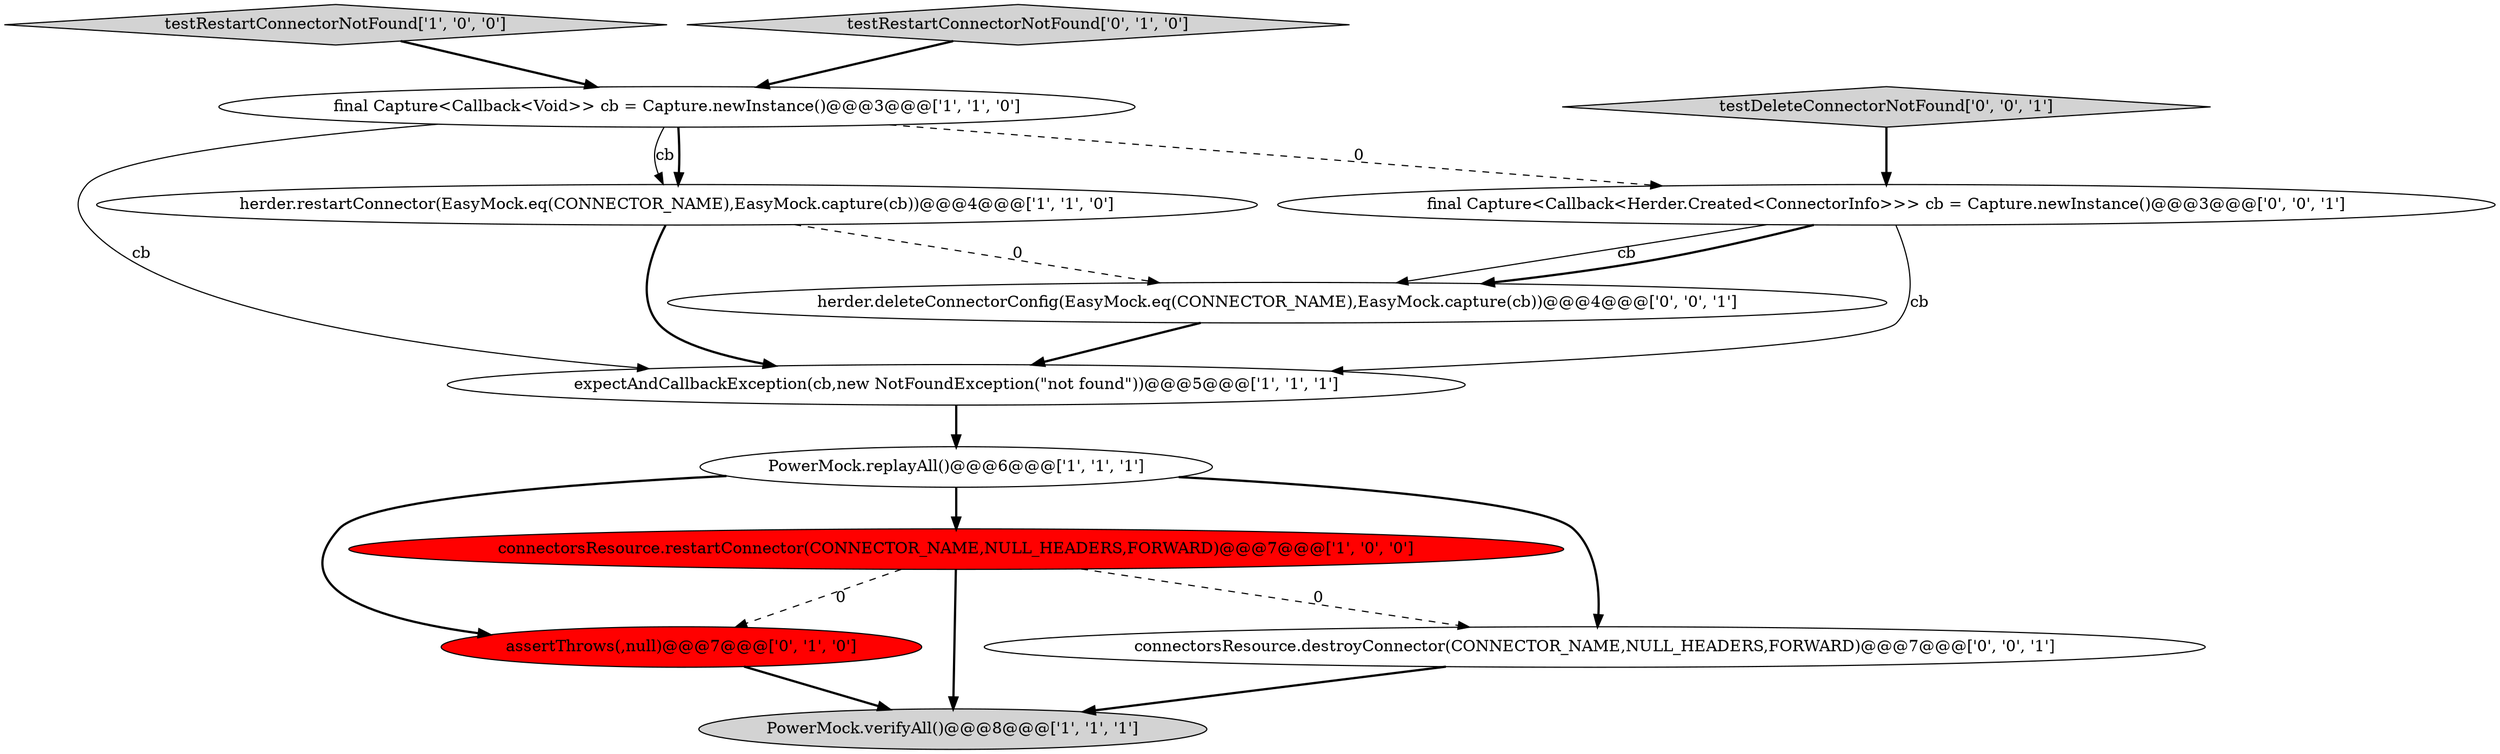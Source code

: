 digraph {
4 [style = filled, label = "testRestartConnectorNotFound['1', '0', '0']", fillcolor = lightgray, shape = diamond image = "AAA0AAABBB1BBB"];
9 [style = filled, label = "herder.deleteConnectorConfig(EasyMock.eq(CONNECTOR_NAME),EasyMock.capture(cb))@@@4@@@['0', '0', '1']", fillcolor = white, shape = ellipse image = "AAA0AAABBB3BBB"];
12 [style = filled, label = "testDeleteConnectorNotFound['0', '0', '1']", fillcolor = lightgray, shape = diamond image = "AAA0AAABBB3BBB"];
5 [style = filled, label = "PowerMock.replayAll()@@@6@@@['1', '1', '1']", fillcolor = white, shape = ellipse image = "AAA0AAABBB1BBB"];
10 [style = filled, label = "final Capture<Callback<Herder.Created<ConnectorInfo>>> cb = Capture.newInstance()@@@3@@@['0', '0', '1']", fillcolor = white, shape = ellipse image = "AAA0AAABBB3BBB"];
3 [style = filled, label = "connectorsResource.restartConnector(CONNECTOR_NAME,NULL_HEADERS,FORWARD)@@@7@@@['1', '0', '0']", fillcolor = red, shape = ellipse image = "AAA1AAABBB1BBB"];
7 [style = filled, label = "assertThrows(,null)@@@7@@@['0', '1', '0']", fillcolor = red, shape = ellipse image = "AAA1AAABBB2BBB"];
6 [style = filled, label = "PowerMock.verifyAll()@@@8@@@['1', '1', '1']", fillcolor = lightgray, shape = ellipse image = "AAA0AAABBB1BBB"];
2 [style = filled, label = "final Capture<Callback<Void>> cb = Capture.newInstance()@@@3@@@['1', '1', '0']", fillcolor = white, shape = ellipse image = "AAA0AAABBB1BBB"];
0 [style = filled, label = "herder.restartConnector(EasyMock.eq(CONNECTOR_NAME),EasyMock.capture(cb))@@@4@@@['1', '1', '0']", fillcolor = white, shape = ellipse image = "AAA0AAABBB1BBB"];
11 [style = filled, label = "connectorsResource.destroyConnector(CONNECTOR_NAME,NULL_HEADERS,FORWARD)@@@7@@@['0', '0', '1']", fillcolor = white, shape = ellipse image = "AAA0AAABBB3BBB"];
8 [style = filled, label = "testRestartConnectorNotFound['0', '1', '0']", fillcolor = lightgray, shape = diamond image = "AAA0AAABBB2BBB"];
1 [style = filled, label = "expectAndCallbackException(cb,new NotFoundException(\"not found\"))@@@5@@@['1', '1', '1']", fillcolor = white, shape = ellipse image = "AAA0AAABBB1BBB"];
1->5 [style = bold, label=""];
5->3 [style = bold, label=""];
10->9 [style = solid, label="cb"];
3->7 [style = dashed, label="0"];
11->6 [style = bold, label=""];
3->6 [style = bold, label=""];
4->2 [style = bold, label=""];
10->1 [style = solid, label="cb"];
2->10 [style = dashed, label="0"];
2->0 [style = bold, label=""];
12->10 [style = bold, label=""];
2->0 [style = solid, label="cb"];
8->2 [style = bold, label=""];
0->1 [style = bold, label=""];
7->6 [style = bold, label=""];
5->7 [style = bold, label=""];
10->9 [style = bold, label=""];
5->11 [style = bold, label=""];
0->9 [style = dashed, label="0"];
9->1 [style = bold, label=""];
2->1 [style = solid, label="cb"];
3->11 [style = dashed, label="0"];
}
